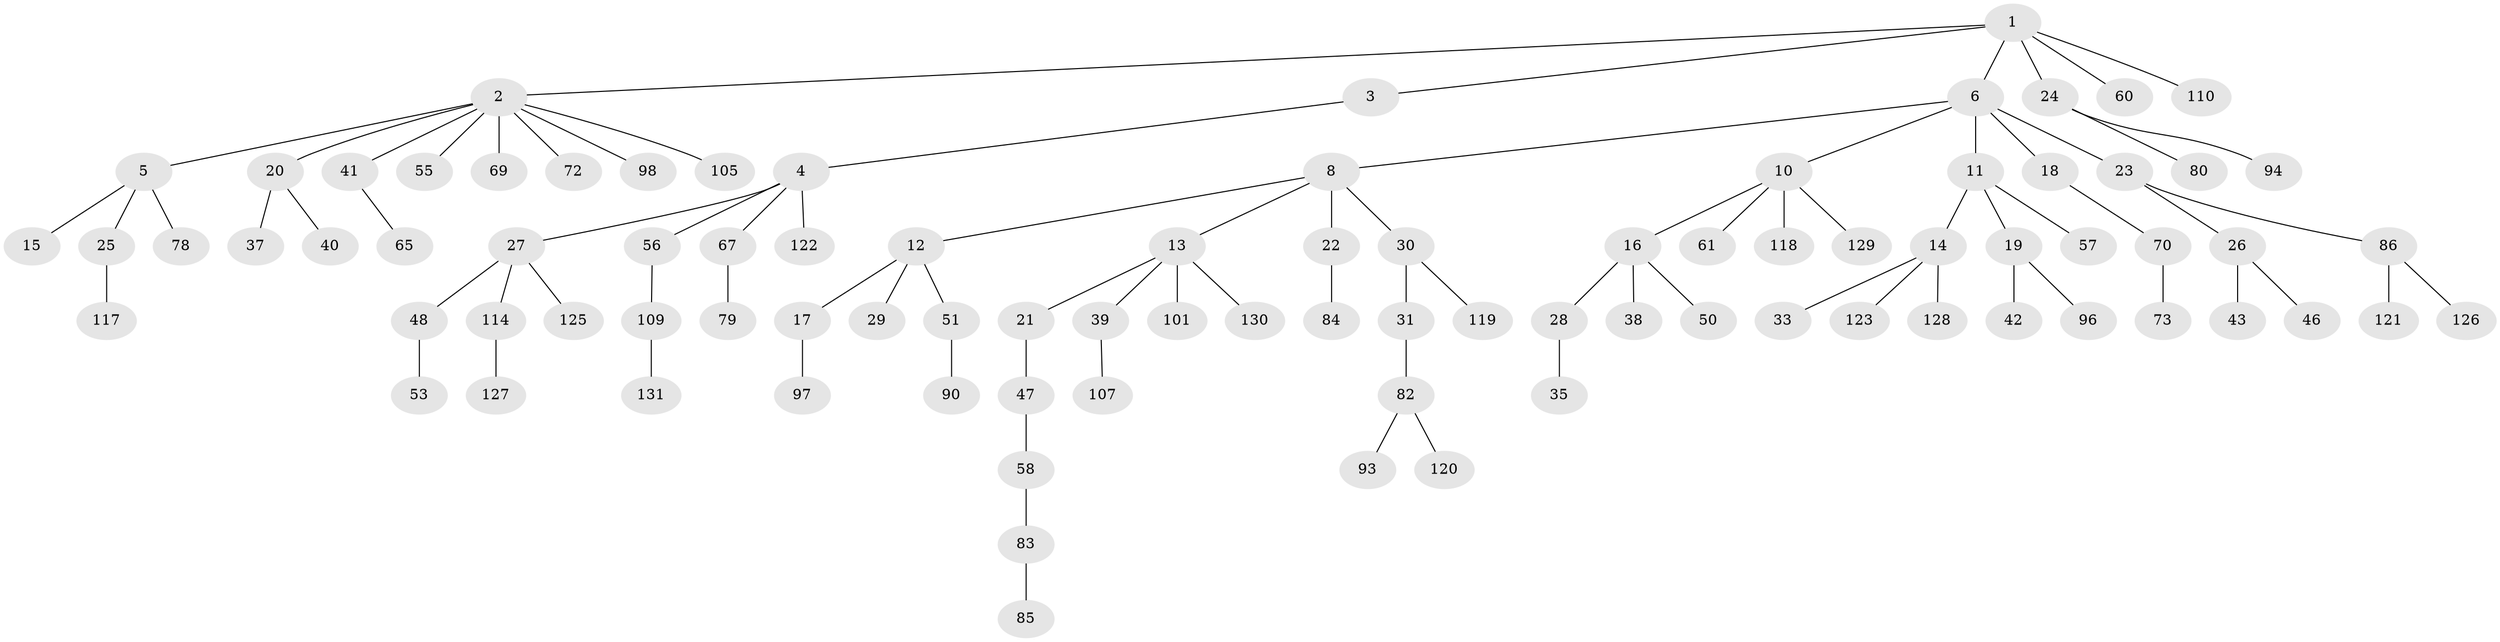 // original degree distribution, {6: 0.030303030303030304, 2: 0.3106060606060606, 4: 0.05303030303030303, 5: 0.03787878787878788, 3: 0.10606060606060606, 1: 0.4621212121212121}
// Generated by graph-tools (version 1.1) at 2025/11/02/27/25 16:11:28]
// undirected, 90 vertices, 89 edges
graph export_dot {
graph [start="1"]
  node [color=gray90,style=filled];
  1 [super="+45"];
  2 [super="+9"];
  3;
  4 [super="+64"];
  5 [super="+32"];
  6 [super="+7"];
  8 [super="+59"];
  10 [super="+44"];
  11;
  12 [super="+71"];
  13 [super="+124"];
  14 [super="+116"];
  15;
  16 [super="+74"];
  17 [super="+77"];
  18;
  19 [super="+49"];
  20 [super="+63"];
  21;
  22;
  23 [super="+75"];
  24 [super="+52"];
  25 [super="+89"];
  26;
  27 [super="+104"];
  28;
  29 [super="+103"];
  30 [super="+36"];
  31;
  33 [super="+34"];
  35;
  37;
  38;
  39 [super="+62"];
  40 [super="+68"];
  41;
  42;
  43 [super="+92"];
  46 [super="+95"];
  47 [super="+91"];
  48;
  50;
  51 [super="+54"];
  53 [super="+66"];
  55;
  56 [super="+106"];
  57;
  58 [super="+76"];
  60;
  61 [super="+115"];
  65 [super="+87"];
  67 [super="+112"];
  69 [super="+81"];
  70;
  72;
  73;
  78;
  79;
  80 [super="+113"];
  82 [super="+100"];
  83;
  84 [super="+88"];
  85 [super="+99"];
  86 [super="+102"];
  90;
  93;
  94 [super="+108"];
  96;
  97;
  98;
  101;
  105;
  107;
  109 [super="+111"];
  110;
  114;
  117;
  118;
  119;
  120 [super="+132"];
  121;
  122;
  123;
  125;
  126;
  127;
  128;
  129;
  130;
  131;
  1 -- 2;
  1 -- 3;
  1 -- 6;
  1 -- 24;
  1 -- 60;
  1 -- 110;
  2 -- 5;
  2 -- 69;
  2 -- 72;
  2 -- 98;
  2 -- 105;
  2 -- 20;
  2 -- 55;
  2 -- 41;
  3 -- 4;
  4 -- 27;
  4 -- 56;
  4 -- 67;
  4 -- 122;
  5 -- 15;
  5 -- 25;
  5 -- 78;
  6 -- 11;
  6 -- 23;
  6 -- 8;
  6 -- 10;
  6 -- 18;
  8 -- 12;
  8 -- 13;
  8 -- 22;
  8 -- 30;
  10 -- 16;
  10 -- 61;
  10 -- 129;
  10 -- 118;
  11 -- 14;
  11 -- 19;
  11 -- 57;
  12 -- 17;
  12 -- 29;
  12 -- 51;
  13 -- 21;
  13 -- 39;
  13 -- 101;
  13 -- 130;
  14 -- 33;
  14 -- 128;
  14 -- 123;
  16 -- 28;
  16 -- 38;
  16 -- 50;
  17 -- 97;
  18 -- 70;
  19 -- 42;
  19 -- 96;
  20 -- 37;
  20 -- 40;
  21 -- 47;
  22 -- 84;
  23 -- 26;
  23 -- 86;
  24 -- 80;
  24 -- 94;
  25 -- 117;
  26 -- 43;
  26 -- 46;
  27 -- 48;
  27 -- 114;
  27 -- 125;
  28 -- 35;
  30 -- 31;
  30 -- 119;
  31 -- 82;
  39 -- 107;
  41 -- 65;
  47 -- 58;
  48 -- 53;
  51 -- 90;
  56 -- 109;
  58 -- 83;
  67 -- 79;
  70 -- 73;
  82 -- 93;
  82 -- 120;
  83 -- 85;
  86 -- 121;
  86 -- 126;
  109 -- 131;
  114 -- 127;
}
